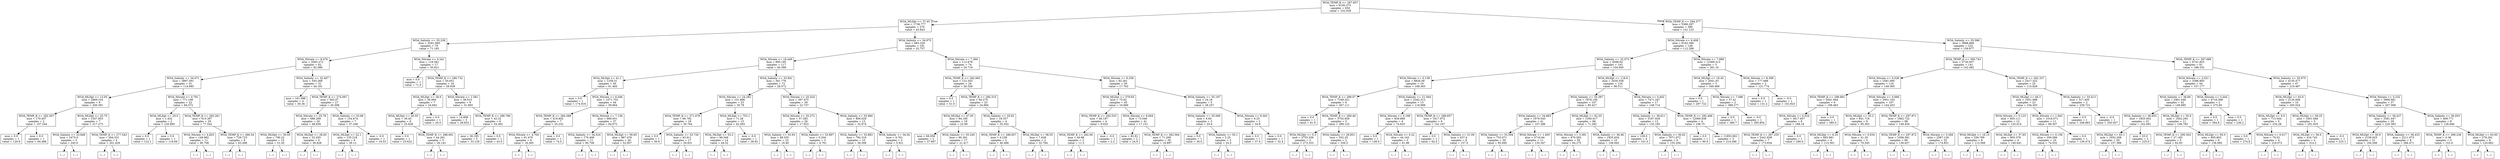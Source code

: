 digraph Tree {
node [shape=box] ;
0 [label="WOA_TEMP_K <= 287.857\nmse = 6195.375\nsamples = 650\nvalue = 102.039"] ;
1 [label="WOA_MLDpt <= 37.45\nmse = 1738.777\nsamples = 270\nvalue = 43.843"] ;
0 -> 1 [labeldistance=2.5, labelangle=45, headlabel="True"] ;
2 [label="WOA_Salinity <= 35.238\nmse = 3291.069\nsamples = 79\nvalue = 71.183"] ;
1 -> 2 ;
3 [label="WOA_Nitrate <= 8.476\nmse = 3583.272\nsamples = 62\nvalue = 82.086"] ;
2 -> 3 ;
4 [label="WOA_Salinity <= 34.071\nmse = 3897.591\nsamples = 31\nvalue = 114.685"] ;
3 -> 4 ;
5 [label="WOA_MLDpt <= 13.05\nmse = 2869.316\nsamples = 9\nvalue = 200.391"] ;
4 -> 5 ;
6 [label="WOA_TEMP_K <= 282.507\nmse = 170.457\nsamples = 2\nvalue = 107.544"] ;
5 -> 6 ;
7 [label="mse = 0.0\nsamples = 1\nvalue = 120.6"] ;
6 -> 7 ;
8 [label="mse = 0.0\nsamples = 1\nvalue = 94.488"] ;
6 -> 8 ;
9 [label="WOA_MLDpt <= 25.75\nmse = 1507.653\nsamples = 7\nvalue = 217.273"] ;
5 -> 9 ;
10 [label="WOA_Salinity <= 33.848\nmse = 2475.0\nsamples = 3\nvalue = 245.0"] ;
9 -> 10 ;
11 [label="(...)"] ;
10 -> 11 ;
12 [label="(...)"] ;
10 -> 12 ;
13 [label="WOA_TEMP_K <= 277.543\nmse = 264.531\nsamples = 4\nvalue = 201.429"] ;
9 -> 13 ;
14 [label="(...)"] ;
13 -> 14 ;
15 [label="(...)"] ;
13 -> 15 ;
20 [label="WOA_Nitrate <= 0.791\nmse = 771.199\nsamples = 22\nvalue = 84.572"] ;
4 -> 20 ;
21 [label="WOA_MLDpt <= 20.0\nmse = 1.452\nsamples = 2\nvalue = 120.895"] ;
20 -> 21 ;
22 [label="mse = 0.0\nsamples = 1\nvalue = 122.1"] ;
21 -> 22 ;
23 [label="mse = 0.0\nsamples = 1\nvalue = 119.69"] ;
21 -> 23 ;
24 [label="WOA_TEMP_K <= 283.261\nmse = 615.397\nsamples = 20\nvalue = 77.542"] ;
20 -> 24 ;
25 [label="WOA_Nitrate <= 4.825\nmse = 149.982\nsamples = 11\nvalue = 90.708"] ;
24 -> 25 ;
26 [label="(...)"] ;
25 -> 26 ;
27 [label="(...)"] ;
25 -> 27 ;
38 [label="WOA_TEMP_K <= 286.54\nmse = 729.723\nsamples = 9\nvalue = 63.498"] ;
24 -> 38 ;
39 [label="(...)"] ;
38 -> 39 ;
44 [label="(...)"] ;
38 -> 44 ;
53 [label="WOA_Salinity <= 32.407\nmse = 545.268\nsamples = 31\nvalue = 44.181"] ;
3 -> 53 ;
54 [label="mse = 161.096\nsamples = 4\nvalue = 30.36"] ;
53 -> 54 ;
55 [label="WOA_TEMP_K <= 274.067\nmse = 563.07\nsamples = 27\nvalue = 45.598"] ;
53 -> 55 ;
56 [label="WOA_Nitrate <= 25.78\nmse = 686.269\nsamples = 20\nvalue = 48.839"] ;
55 -> 56 ;
57 [label="WOA_MLDpt <= 30.05\nmse = 790.22\nsamples = 15\nvalue = 51.45"] ;
56 -> 57 ;
58 [label="(...)"] ;
57 -> 58 ;
67 [label="(...)"] ;
57 -> 67 ;
72 [label="WOA_MLDpt <= 28.65\nmse = 32.455\nsamples = 5\nvalue = 36.828"] ;
56 -> 72 ;
73 [label="(...)"] ;
72 -> 73 ;
74 [label="(...)"] ;
72 -> 74 ;
79 [label="WOA_Salinity <= 33.68\nmse = 154.674\nsamples = 7\nvalue = 37.348"] ;
55 -> 79 ;
80 [label="WOA_MLDpt <= 22.1\nmse = 135.218\nsamples = 6\nvalue = 39.13"] ;
79 -> 80 ;
81 [label="(...)"] ;
80 -> 81 ;
82 [label="(...)"] ;
80 -> 82 ;
85 [label="mse = -0.0\nsamples = 1\nvalue = 19.53"] ;
79 -> 85 ;
86 [label="WOA_Nitrate <= 0.241\nmse = 116.561\nsamples = 17\nvalue = 30.621"] ;
2 -> 86 ;
87 [label="mse = 0.0\nsamples = 1\nvalue = 71.0"] ;
86 -> 87 ;
88 [label="WOA_TEMP_K <= 286.732\nmse = 50.651\nsamples = 16\nvalue = 28.938"] ;
86 -> 88 ;
89 [label="WOA_MLDpt <= 28.6\nmse = 36.994\nsamples = 7\nvalue = 24.662"] ;
88 -> 89 ;
90 [label="WOA_MLDpt <= 20.55\nmse = 39.45\nsamples = 6\nvalue = 25.828"] ;
89 -> 90 ;
91 [label="mse = 0.0\nsamples = 1\nvalue = 23.622"] ;
90 -> 91 ;
92 [label="WOA_TEMP_K <= 286.691\nmse = 44.291\nsamples = 5\nvalue = 26.143"] ;
90 -> 92 ;
93 [label="(...)"] ;
92 -> 93 ;
94 [label="(...)"] ;
92 -> 94 ;
97 [label="mse = 0.0\nsamples = 1\nvalue = 20.0"] ;
89 -> 97 ;
98 [label="WOA_Nitrate <= 1.581\nmse = 38.015\nsamples = 9\nvalue = 31.993"] ;
88 -> 98 ;
99 [label="mse = 14.806\nsamples = 3\nvalue = 28.833"] ;
98 -> 99 ;
100 [label="WOA_TEMP_K <= 286.766\nmse = 42.32\nsamples = 6\nvalue = 34.362"] ;
98 -> 100 ;
101 [label="mse = 36.185\nsamples = 5\nvalue = 33.129"] ;
100 -> 101 ;
102 [label="mse = 0.0\nsamples = 1\nvalue = 43.0"] ;
100 -> 102 ;
103 [label="WOA_Salinity <= 34.975\nmse = 683.329\nsamples = 191\nvalue = 32.757"] ;
1 -> 103 ;
104 [label="WOA_Nitrate <= 18.449\nmse = 895.195\nsamples = 117\nvalue = 40.399"] ;
103 -> 104 ;
105 [label="WOA_MLDpt <= 41.1\nmse = 1259.31\nsamples = 45\nvalue = 61.465"] ;
104 -> 105 ;
106 [label="mse = 0.0\nsamples = 1\nvalue = 174.916"] ;
105 -> 106 ;
107 [label="WOA_Nitrate <= 6.048\nmse = 1071.752\nsamples = 44\nvalue = 59.664"] ;
105 -> 107 ;
108 [label="WOA_TEMP_K <= 284.389\nmse = 419.802\nsamples = 7\nvalue = 25.232"] ;
107 -> 108 ;
109 [label="WOA_Nitrate <= 4.704\nmse = 91.476\nsamples = 6\nvalue = 18.265"] ;
108 -> 109 ;
110 [label="(...)"] ;
109 -> 110 ;
113 [label="(...)"] ;
109 -> 113 ;
118 [label="mse = 0.0\nsamples = 1\nvalue = 74.0"] ;
108 -> 118 ;
119 [label="WOA_Nitrate <= 7.136\nmse = 969.051\nsamples = 37\nvalue = 64.672"] ;
107 -> 119 ;
120 [label="WOA_Salinity <= 34.524\nmse = 170.408\nsamples = 11\nvalue = 90.706"] ;
119 -> 120 ;
121 [label="(...)"] ;
120 -> 121 ;
128 [label="(...)"] ;
120 -> 128 ;
135 [label="WOA_MLDpt <= 56.65\nmse = 867.476\nsamples = 26\nvalue = 52.007"] ;
119 -> 135 ;
136 [label="(...)"] ;
135 -> 136 ;
141 [label="(...)"] ;
135 -> 141 ;
176 [label="WOA_Salinity <= 33.841\nmse = 301.776\nsamples = 72\nvalue = 28.572"] ;
104 -> 176 ;
177 [label="WOA_Nitrate <= 24.282\nmse = 101.896\nsamples = 33\nvalue = 35.78"] ;
176 -> 177 ;
178 [label="WOA_TEMP_K <= 271.478\nmse = 66.792\nsamples = 18\nvalue = 30.764"] ;
177 -> 178 ;
179 [label="mse = 0.0\nsamples = 1\nvalue = 56.9"] ;
178 -> 179 ;
180 [label="WOA_Salinity <= 33.726\nmse = 43.911\nsamples = 17\nvalue = 29.831"] ;
178 -> 180 ;
181 [label="(...)"] ;
180 -> 181 ;
192 [label="(...)"] ;
180 -> 192 ;
199 [label="WOA_MLDpt <= 753.1\nmse = 71.28\nsamples = 15\nvalue = 42.393"] ;
177 -> 199 ;
200 [label="WOA_MLDpt <= 53.2\nmse = 49.349\nsamples = 14\nvalue = 44.52"] ;
199 -> 200 ;
201 [label="(...)"] ;
200 -> 201 ;
214 [label="(...)"] ;
200 -> 214 ;
223 [label="mse = -0.0\nsamples = 1\nvalue = 28.92"] ;
199 -> 223 ;
224 [label="WOA_Nitrate <= 25.324\nmse = 387.475\nsamples = 39\nvalue = 22.737"] ;
176 -> 224 ;
225 [label="WOA_Nitrate <= 25.272\nmse = 57.383\nsamples = 26\nvalue = 17.023"] ;
224 -> 225 ;
226 [label="WOA_Salinity <= 33.93\nmse = 48.355\nsamples = 23\nvalue = 18.49"] ;
225 -> 226 ;
227 [label="(...)"] ;
226 -> 227 ;
250 [label="(...)"] ;
226 -> 250 ;
269 [label="WOA_Salinity <= 33.897\nmse = 0.204\nsamples = 3\nvalue = 6.761"] ;
225 -> 269 ;
270 [label="(...)"] ;
269 -> 270 ;
271 [label="(...)"] ;
269 -> 271 ;
272 [label="WOA_Salinity <= 33.994\nmse = 806.029\nsamples = 13\nvalue = 32.674"] ;
224 -> 272 ;
273 [label="WOA_Salinity <= 33.883\nmse = 792.316\nsamples = 10\nvalue = 38.306"] ;
272 -> 273 ;
274 [label="(...)"] ;
273 -> 274 ;
281 [label="(...)"] ;
273 -> 281 ;
290 [label="WOA_Salinity <= 34.04\nmse = 4.761\nsamples = 3\nvalue = 5.921"] ;
272 -> 290 ;
291 [label="(...)"] ;
290 -> 291 ;
292 [label="(...)"] ;
290 -> 292 ;
295 [label="WOA_Nitrate <= 7.369\nmse = 112.678\nsamples = 74\nvalue = 20.719"] ;
103 -> 295 ;
296 [label="WOA_TEMP_K <= 282.665\nmse = 122.343\nsamples = 24\nvalue = 26.328"] ;
295 -> 296 ;
297 [label="mse = 0.0\nsamples = 1\nvalue = 51.0"] ;
296 -> 297 ;
298 [label="WOA_TEMP_K <= 285.315\nmse = 94.275\nsamples = 23\nvalue = 24.994"] ;
296 -> 298 ;
299 [label="WOA_MLDpt <= 47.05\nmse = 84.185\nsamples = 19\nvalue = 22.99"] ;
298 -> 299 ;
300 [label="mse = 68.056\nsamples = 2\nvalue = 37.667"] ;
299 -> 300 ;
301 [label="WOA_Salinity <= 35.245\nmse = 60.361\nsamples = 17\nvalue = 21.417"] ;
299 -> 301 ;
302 [label="(...)"] ;
301 -> 302 ;
305 [label="(...)"] ;
301 -> 305 ;
312 [label="WOA_Salinity <= 35.62\nmse = 18.357\nsamples = 4\nvalue = 35.352"] ;
298 -> 312 ;
313 [label="WOA_TEMP_K <= 286.657\nmse = 0.239\nsamples = 2\nvalue = 40.488"] ;
312 -> 313 ;
314 [label="(...)"] ;
313 -> 314 ;
315 [label="(...)"] ;
313 -> 315 ;
316 [label="WOA_MLDpt <= 58.55\nmse = 7.628\nsamples = 2\nvalue = 32.784"] ;
312 -> 316 ;
317 [label="(...)"] ;
316 -> 317 ;
318 [label="(...)"] ;
316 -> 318 ;
319 [label="WOA_Nitrate <= 9.258\nmse = 82.261\nsamples = 50\nvalue = 17.762"] ;
295 -> 319 ;
320 [label="WOA_MLDpt <= 379.65\nmse = 75.62\nsamples = 45\nvalue = 16.666"] ;
319 -> 320 ;
321 [label="WOA_TEMP_K <= 283.533\nmse = 46.187\nsamples = 4\nvalue = 9.025"] ;
320 -> 321 ;
322 [label="WOA_TEMP_K <= 282.06\nmse = 40.88\nsamples = 3\nvalue = 11.3"] ;
321 -> 322 ;
323 [label="(...)"] ;
322 -> 323 ;
324 [label="(...)"] ;
322 -> 324 ;
327 [label="mse = -0.0\nsamples = 1\nvalue = 2.2"] ;
321 -> 327 ;
328 [label="WOA_Nitrate <= 8.064\nmse = 73.546\nsamples = 41\nvalue = 17.151"] ;
320 -> 328 ;
329 [label="mse = 82.81\nsamples = 2\nvalue = 24.9"] ;
328 -> 329 ;
330 [label="WOA_TEMP_K <= 282.564\nmse = 71.209\nsamples = 39\nvalue = 16.897"] ;
328 -> 330 ;
331 [label="(...)"] ;
330 -> 331 ;
332 [label="(...)"] ;
330 -> 332 ;
349 [label="WOA_Salinity <= 35.197\nmse = 24.18\nsamples = 5\nvalue = 28.257"] ;
319 -> 349 ;
350 [label="WOA_Salinity <= 35.069\nmse = 6.64\nsamples = 3\nvalue = 25.6"] ;
349 -> 350 ;
351 [label="mse = 0.0\nsamples = 1\nvalue = 30.0"] ;
350 -> 351 ;
352 [label="WOA_Salinity <= 35.1\nmse = 2.25\nsamples = 2\nvalue = 24.5"] ;
350 -> 352 ;
353 [label="(...)"] ;
352 -> 353 ;
354 [label="(...)"] ;
352 -> 354 ;
355 [label="WOA_Nitrate <= 9.343\nmse = 6.25\nsamples = 2\nvalue = 34.9"] ;
349 -> 355 ;
356 [label="mse = 0.0\nsamples = 1\nvalue = 37.4"] ;
355 -> 356 ;
357 [label="mse = 0.0\nsamples = 1\nvalue = 32.4"] ;
355 -> 357 ;
358 [label="WOA_TEMP_K <= 294.377\nmse = 5386.297\nsamples = 380\nvalue = 141.123"] ;
0 -> 358 [labeldistance=2.5, labelangle=-45, headlabel="False"] ;
359 [label="WOA_Nitrate <= 6.408\nmse = 6162.586\nsamples = 148\nvalue = 112.288"] ;
358 -> 359 ;
360 [label="WOA_Salinity <= 32.073\nmse = 4598.92\nsamples = 143\nvalue = 104.945"] ;
359 -> 360 ;
361 [label="WOA_Nitrate <= 0.138\nmse = 8826.58\nsamples = 19\nvalue = 168.363"] ;
360 -> 361 ;
362 [label="WOA_TEMP_K <= 289.07\nmse = 7168.321\nsamples = 6\nvalue = 267.111"] ;
361 -> 362 ;
363 [label="mse = 0.0\nsamples = 1\nvalue = 91.0"] ;
362 -> 363 ;
364 [label="WOA_TEMP_K <= 289.46\nmse = 3702.859\nsamples = 5\nvalue = 289.125"] ;
362 -> 364 ;
365 [label="WOA_MLDpt <= 5.3\nmse = 3755.556\nsamples = 3\nvalue = 273.333"] ;
364 -> 365 ;
366 [label="(...)"] ;
365 -> 366 ;
367 [label="(...)"] ;
365 -> 367 ;
368 [label="WOA_Salinity <= 28.851\nmse = 552.25\nsamples = 2\nvalue = 336.5"] ;
364 -> 368 ;
369 [label="(...)"] ;
368 -> 369 ;
370 [label="(...)"] ;
368 -> 370 ;
371 [label="WOA_Salinity <= 21.564\nmse = 2342.312\nsamples = 13\nvalue = 118.989"] ;
361 -> 371 ;
372 [label="WOA_Nitrate <= 0.199\nmse = 839.869\nsamples = 4\nvalue = 74.633"] ;
371 -> 372 ;
373 [label="mse = 0.0\nsamples = 1\nvalue = 138.0"] ;
372 -> 373 ;
374 [label="WOA_Nitrate <= 0.22\nmse = 44.162\nsamples = 3\nvalue = 61.96"] ;
372 -> 374 ;
375 [label="(...)"] ;
374 -> 375 ;
376 [label="(...)"] ;
374 -> 376 ;
379 [label="WOA_TEMP_K <= 289.657\nmse = 1617.972\nsamples = 9\nvalue = 141.167"] ;
371 -> 379 ;
380 [label="mse = 0.0\nsamples = 1\nvalue = 62.0"] ;
379 -> 380 ;
381 [label="WOA_Salinity <= 31.09\nmse = 437.4\nsamples = 8\nvalue = 157.0"] ;
379 -> 381 ;
382 [label="(...)"] ;
381 -> 382 ;
391 [label="(...)"] ;
381 -> 391 ;
394 [label="WOA_MLDpt <= 118.6\nmse = 3430.558\nsamples = 124\nvalue = 96.511"] ;
360 -> 394 ;
395 [label="WOA_Salinity <= 35.387\nmse = 1876.156\nsamples = 107\nvalue = 85.427"] ;
394 -> 395 ;
396 [label="WOA_Salinity <= 34.883\nmse = 1979.545\nsamples = 41\nvalue = 107.286"] ;
395 -> 396 ;
397 [label="WOA_Salinity <= 33.594\nmse = 733.071\nsamples = 30\nvalue = 95.085"] ;
396 -> 397 ;
398 [label="(...)"] ;
397 -> 398 ;
415 [label="(...)"] ;
397 -> 415 ;
454 [label="WOA_Nitrate <= 1.405\nmse = 3716.64\nsamples = 11\nvalue = 135.347"] ;
396 -> 454 ;
455 [label="(...)"] ;
454 -> 455 ;
468 [label="(...)"] ;
454 -> 468 ;
471 [label="WOA_MLDpt <= 62.55\nmse = 1300.017\nsamples = 66\nvalue = 71.282"] ;
395 -> 471 ;
472 [label="WOA_Nitrate <= 3.391\nmse = 870.583\nsamples = 56\nvalue = 64.275"] ;
471 -> 472 ;
473 [label="(...)"] ;
472 -> 473 ;
560 [label="(...)"] ;
472 -> 560 ;
565 [label="WOA_Salinity <= 36.46\nmse = 1925.834\nsamples = 10\nvalue = 108.945"] ;
471 -> 565 ;
566 [label="(...)"] ;
565 -> 566 ;
575 [label="(...)"] ;
565 -> 575 ;
578 [label="WOA_Nitrate <= 0.402\nmse = 7471.347\nsamples = 17\nvalue = 149.714"] ;
394 -> 578 ;
579 [label="WOA_Salinity <= 36.611\nmse = 5187.929\nsamples = 13\nvalue = 135.185"] ;
578 -> 579 ;
580 [label="mse = 129.0\nsamples = 4\nvalue = 101.0"] ;
579 -> 580 ;
581 [label="WOA_Salinity <= 36.62\nmse = 7071.972\nsamples = 9\nvalue = 155.294"] ;
579 -> 581 ;
582 [label="(...)"] ;
581 -> 582 ;
585 [label="(...)"] ;
581 -> 585 ;
588 [label="WOA_TEMP_K <= 292.469\nmse = 12060.938\nsamples = 4\nvalue = 198.75"] ;
578 -> 588 ;
589 [label="mse = 0.0\nsamples = 1\nvalue = 90.0"] ;
588 -> 589 ;
590 [label="mse = 11853.061\nsamples = 3\nvalue = 214.286"] ;
588 -> 590 ;
591 [label="WOA_Nitrate <= 7.989\nmse = 12369.313\nsamples = 5\nvalue = 281.16"] ;
359 -> 591 ;
592 [label="WOA_MLDpt <= 16.45\nmse = 2041.03\nsamples = 3\nvalue = 349.468"] ;
591 -> 592 ;
593 [label="mse = 0.0\nsamples = 1\nvalue = 297.722"] ;
592 -> 593 ;
594 [label="WOA_Nitrate <= 7.096\nmse = 57.41\nsamples = 2\nvalue = 388.277"] ;
592 -> 594 ;
595 [label="mse = 0.0\nsamples = 1\nvalue = 380.7"] ;
594 -> 595 ;
596 [label="mse = -0.0\nsamples = 1\nvalue = 395.854"] ;
594 -> 596 ;
597 [label="WOA_Nitrate <= 8.399\nmse = 177.688\nsamples = 2\nvalue = 121.774"] ;
591 -> 597 ;
598 [label="mse = 0.0\nsamples = 1\nvalue = 131.2"] ;
597 -> 598 ;
599 [label="mse = -0.0\nsamples = 1\nvalue = 102.923"] ;
597 -> 599 ;
600 [label="WOA_Salinity <= 35.586\nmse = 3988.869\nsamples = 232\nvalue = 159.877"] ;
358 -> 600 ;
601 [label="WOA_TEMP_K <= 300.743\nmse = 2730.937\nsamples = 141\nvalue = 142.482"] ;
600 -> 601 ;
602 [label="WOA_Nitrate <= 0.028\nmse = 2581.095\nsamples = 116\nvalue = 149.365"] ;
601 -> 602 ;
603 [label="WOA_TEMP_K <= 298.891\nmse = 5441.944\nsamples = 9\nvalue = 199.463"] ;
602 -> 603 ;
604 [label="WOA_Nitrate <= 0.024\nmse = 3617.657\nsamples = 8\nvalue = 188.18"] ;
603 -> 604 ;
605 [label="WOA_TEMP_K <= 297.255\nmse = 2441.838\nsamples = 7\nvalue = 173.634"] ;
604 -> 605 ;
606 [label="(...)"] ;
605 -> 606 ;
613 [label="(...)"] ;
605 -> 613 ;
618 [label="mse = 0.0\nsamples = 1\nvalue = 290.0"] ;
604 -> 618 ;
619 [label="mse = 0.0\nsamples = 1\nvalue = 380.0"] ;
603 -> 619 ;
620 [label="WOA_Nitrate <= 0.066\nmse = 2001.103\nsamples = 107\nvalue = 144.203"] ;
602 -> 620 ;
621 [label="WOA_MLDpt <= 35.2\nmse = 641.716\nsamples = 9\nvalue = 95.302"] ;
620 -> 621 ;
622 [label="WOA_MLDpt <= 6.25\nmse = 683.981\nsamples = 4\nvalue = 115.561"] ;
621 -> 622 ;
623 [label="(...)"] ;
622 -> 623 ;
624 [label="(...)"] ;
622 -> 624 ;
629 [label="WOA_Nitrate <= 0.034\nmse = 41.35\nsamples = 5\nvalue = 79.545"] ;
621 -> 629 ;
630 [label="(...)"] ;
629 -> 630 ;
633 [label="(...)"] ;
629 -> 633 ;
634 [label="WOA_TEMP_K <= 297.971\nmse = 1862.722\nsamples = 98\nvalue = 149.454"] ;
620 -> 634 ;
635 [label="WOA_TEMP_K <= 297.872\nmse = 1006.581\nsamples = 66\nvalue = 136.627"] ;
634 -> 635 ;
636 [label="(...)"] ;
635 -> 636 ;
721 [label="(...)"] ;
635 -> 721 ;
728 [label="WOA_Nitrate <= 0.266\nmse = 2587.129\nsamples = 32\nvalue = 174.851"] ;
634 -> 728 ;
729 [label="(...)"] ;
728 -> 729 ;
748 [label="(...)"] ;
728 -> 748 ;
769 [label="WOA_TEMP_K <= 302.337\nmse = 2417.322\nsamples = 25\nvalue = 115.828"] ;
601 -> 769 ;
770 [label="WOA_MLDpt <= 46.3\nmse = 1051.998\nsamples = 23\nvalue = 104.303"] ;
769 -> 770 ;
771 [label="WOA_Nitrate <= 0.123\nmse = 605.111\nsamples = 12\nvalue = 120.014"] ;
770 -> 771 ;
772 [label="WOA_MLDpt <= 16.15\nmse = 336.769\nsamples = 8\nvalue = 113.568"] ;
771 -> 772 ;
773 [label="(...)"] ;
772 -> 773 ;
774 [label="(...)"] ;
772 -> 774 ;
787 [label="WOA_MLDpt <= 37.85\nmse = 905.379\nsamples = 4\nvalue = 140.641"] ;
771 -> 787 ;
788 [label="(...)"] ;
787 -> 788 ;
793 [label="(...)"] ;
787 -> 793 ;
794 [label="WOA_Nitrate <= 1.943\nmse = 1018.071\nsamples = 11\nvalue = 89.307"] ;
770 -> 794 ;
795 [label="WOA_Nitrate <= 0.158\nmse = 359.586\nsamples = 10\nvalue = 74.552"] ;
794 -> 795 ;
796 [label="(...)"] ;
795 -> 796 ;
803 [label="(...)"] ;
795 -> 803 ;
812 [label="mse = 0.0\nsamples = 1\nvalue = 139.474"] ;
794 -> 812 ;
813 [label="WOA_Salinity <= 33.413\nmse = 317.405\nsamples = 2\nvalue = 239.721"] ;
769 -> 813 ;
814 [label="mse = 0.0\nsamples = 1\nvalue = 208.863"] ;
813 -> 814 ;
815 [label="mse = -0.0\nsamples = 1\nvalue = 250.007"] ;
813 -> 815 ;
816 [label="WOA_TEMP_K <= 297.686\nmse = 4741.825\nsamples = 91\nvalue = 188.332"] ;
600 -> 816 ;
817 [label="WOA_Nitrate <= 2.021\nmse = 3386.883\nsamples = 44\nvalue = 157.177"] ;
816 -> 817 ;
818 [label="WOA_Salinity <= 36.69\nmse = 2401.046\nsamples = 42\nvalue = 149.985"] ;
817 -> 818 ;
819 [label="WOA_Salinity <= 36.653\nmse = 1855.002\nsamples = 31\nvalue = 162.691"] ;
818 -> 819 ;
820 [label="WOA_MLDpt <= 63.1\nmse = 1652.208\nsamples = 29\nvalue = 157.388"] ;
819 -> 820 ;
821 [label="(...)"] ;
820 -> 821 ;
842 [label="(...)"] ;
820 -> 842 ;
855 [label="mse = 25.0\nsamples = 2\nvalue = 225.0"] ;
819 -> 855 ;
856 [label="WOA_MLDpt <= 55.8\nmse = 1842.293\nsamples = 11\nvalue = 106.783"] ;
818 -> 856 ;
857 [label="WOA_TEMP_K <= 295.502\nmse = 27.183\nsamples = 5\nvalue = 62.83"] ;
856 -> 857 ;
858 [label="(...)"] ;
857 -> 858 ;
861 [label="(...)"] ;
857 -> 861 ;
864 [label="WOA_MLDpt <= 65.0\nmse = 905.803\nsamples = 6\nvalue = 136.085"] ;
856 -> 864 ;
865 [label="(...)"] ;
864 -> 865 ;
870 [label="(...)"] ;
864 -> 870 ;
875 [label="WOA_Nitrate <= 3.444\nmse = 4716.368\nsamples = 2\nvalue = 275.85"] ;
817 -> 875 ;
876 [label="mse = 0.0\nsamples = 1\nvalue = 394.8"] ;
875 -> 876 ;
877 [label="mse = 0.0\nsamples = 1\nvalue = 236.2"] ;
875 -> 877 ;
878 [label="WOA_Salinity <= 35.975\nmse = 4155.477\nsamples = 47\nvalue = 219.487"] ;
816 -> 878 ;
879 [label="WOA_MLDpt <= 43.6\nmse = 2120.606\nsamples = 10\nvalue = 265.024"] ;
878 -> 879 ;
880 [label="WOA_MLDpt <= 9.5\nmse = 713.544\nsamples = 5\nvalue = 234.28"] ;
879 -> 880 ;
881 [label="mse = 0.0\nsamples = 1\nvalue = 274.8"] ;
880 -> 881 ;
882 [label="WOA_Nitrate <= 0.017\nmse = 79.52\nsamples = 4\nvalue = 218.072"] ;
880 -> 882 ;
883 [label="(...)"] ;
882 -> 883 ;
884 [label="(...)"] ;
882 -> 884 ;
887 [label="WOA_MLDpt <= 59.25\nmse = 1801.084\nsamples = 5\nvalue = 291.925"] ;
879 -> 887 ;
888 [label="WOA_MLDpt <= 56.0\nmse = 416.743\nsamples = 4\nvalue = 314.2"] ;
887 -> 888 ;
889 [label="(...)"] ;
888 -> 889 ;
890 [label="(...)"] ;
888 -> 890 ;
895 [label="mse = -0.0\nsamples = 1\nvalue = 225.1"] ;
887 -> 895 ;
896 [label="WOA_Nitrate <= 0.232\nmse = 3990.681\nsamples = 37\nvalue = 207.068"] ;
878 -> 896 ;
897 [label="WOA_Salinity <= 36.427\nmse = 3381.447\nsamples = 29\nvalue = 220.383"] ;
896 -> 897 ;
898 [label="WOA_MLDpt <= 30.9\nmse = 2158.925\nsamples = 21\nvalue = 194.266"] ;
897 -> 898 ;
899 [label="(...)"] ;
898 -> 899 ;
914 [label="(...)"] ;
898 -> 914 ;
919 [label="WOA_Salinity <= 36.433\nmse = 2211.073\nsamples = 8\nvalue = 266.471"] ;
897 -> 919 ;
920 [label="(...)"] ;
919 -> 920 ;
921 [label="(...)"] ;
919 -> 921 ;
924 [label="WOA_Salinity <= 36.053\nmse = 409.771\nsamples = 8\nvalue = 128.846"] ;
896 -> 924 ;
925 [label="WOA_TEMP_K <= 299.236\nmse = 0.36\nsamples = 2\nvalue = 153.4"] ;
924 -> 925 ;
926 [label="(...)"] ;
925 -> 926 ;
927 [label="(...)"] ;
925 -> 927 ;
928 [label="WOA_MLDpt <= 63.95\nmse = 278.291\nsamples = 6\nvalue = 120.662"] ;
924 -> 928 ;
929 [label="(...)"] ;
928 -> 929 ;
938 [label="(...)"] ;
928 -> 938 ;
}